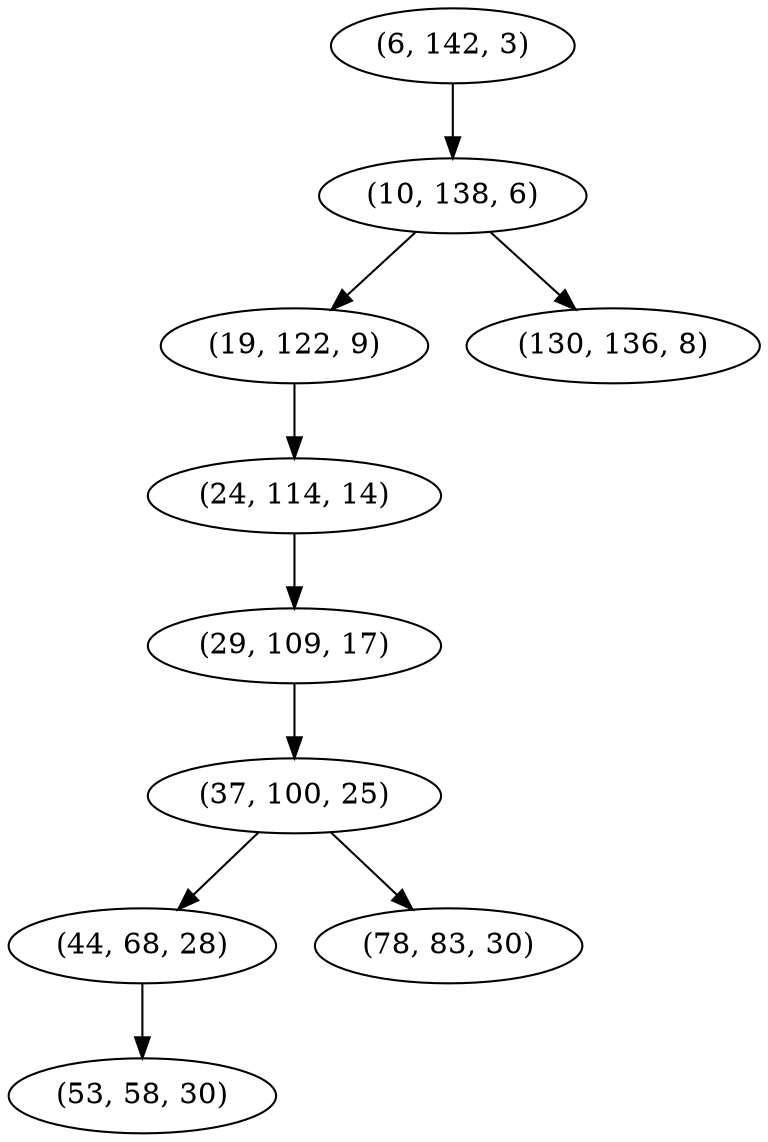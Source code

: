 digraph tree {
    "(6, 142, 3)";
    "(10, 138, 6)";
    "(19, 122, 9)";
    "(24, 114, 14)";
    "(29, 109, 17)";
    "(37, 100, 25)";
    "(44, 68, 28)";
    "(53, 58, 30)";
    "(78, 83, 30)";
    "(130, 136, 8)";
    "(6, 142, 3)" -> "(10, 138, 6)";
    "(10, 138, 6)" -> "(19, 122, 9)";
    "(10, 138, 6)" -> "(130, 136, 8)";
    "(19, 122, 9)" -> "(24, 114, 14)";
    "(24, 114, 14)" -> "(29, 109, 17)";
    "(29, 109, 17)" -> "(37, 100, 25)";
    "(37, 100, 25)" -> "(44, 68, 28)";
    "(37, 100, 25)" -> "(78, 83, 30)";
    "(44, 68, 28)" -> "(53, 58, 30)";
}
